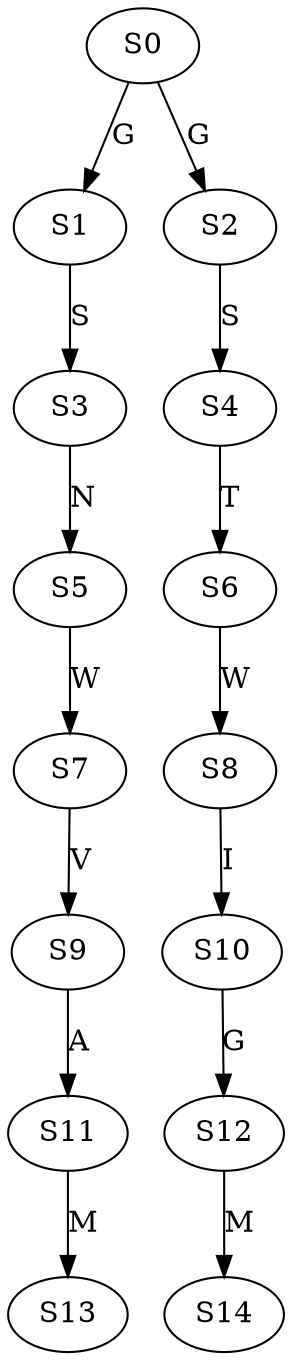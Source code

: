 strict digraph  {
	S0 -> S1 [ label = G ];
	S0 -> S2 [ label = G ];
	S1 -> S3 [ label = S ];
	S2 -> S4 [ label = S ];
	S3 -> S5 [ label = N ];
	S4 -> S6 [ label = T ];
	S5 -> S7 [ label = W ];
	S6 -> S8 [ label = W ];
	S7 -> S9 [ label = V ];
	S8 -> S10 [ label = I ];
	S9 -> S11 [ label = A ];
	S10 -> S12 [ label = G ];
	S11 -> S13 [ label = M ];
	S12 -> S14 [ label = M ];
}
